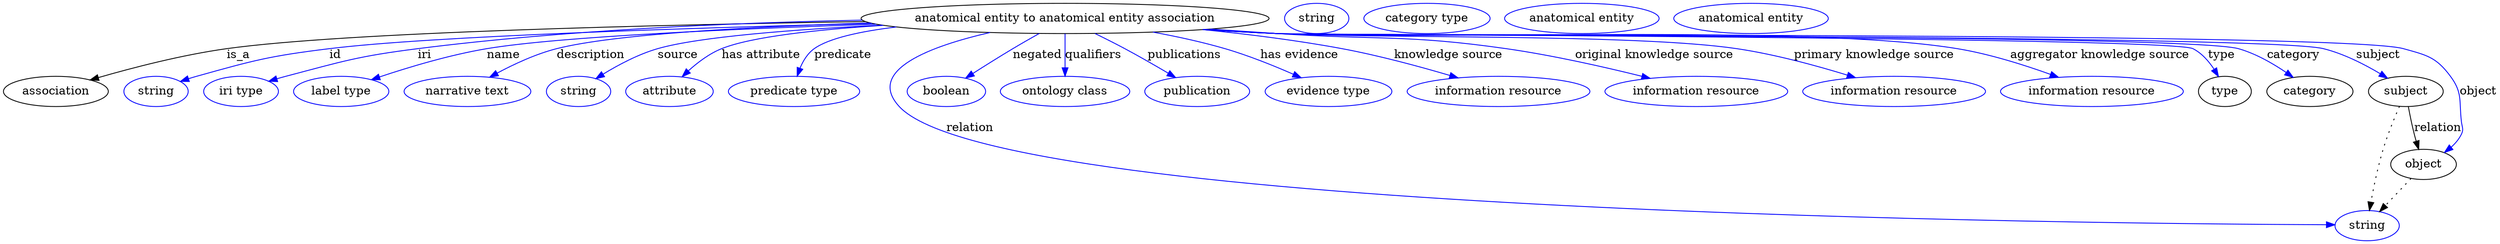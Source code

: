 digraph {
	graph [bb="0,0,2427,283"];
	node [label="\N"];
	"anatomical entity to anatomical entity association"	[height=0.5,
		label="anatomical entity to anatomical entity association",
		pos="1041,265",
		width=5.1815];
	association	[height=0.5,
		pos="50.046,178",
		width=1.3902];
	"anatomical entity to anatomical entity association" -> association	[label=is_a,
		lp="232.05,221.5",
		pos="e,83.552,191.42 858.39,261.34 654.91,257.46 339.05,248.48 221.05,229 176.6,221.67 127.39,206.5 93.214,194.78"];
	id	[color=blue,
		height=0.5,
		label=string,
		pos="149.05,178",
		width=0.84854];
	"anatomical entity to anatomical entity association" -> id	[color=blue,
		label=id,
		lp="330.55,221.5",
		pos="e,172.49,189.72 864.33,259.19 686.65,253.66 425.13,243.46 325.05,229 263.49,220.11 248.09,215.56 189.05,196 186.66,195.21 184.23,\
194.34 181.79,193.42",
		style=solid];
	iri	[color=blue,
		height=0.5,
		label="iri type",
		pos="234.05,178",
		width=1.011];
	"anatomical entity to anatomical entity association" -> iri	[color=blue,
		label=iri,
		lp="416.55,221.5",
		pos="e,262.1,189.9 855.43,263.1 729.2,260.2 558.76,251.78 410.05,229 351.12,219.97 336.97,213.69 280.05,196 277.3,195.15 274.48,194.22 \
271.65,193.26",
		style=solid];
	name	[color=blue,
		height=0.5,
		label="label type",
		pos="334.05,178",
		width=1.2638];
	"anatomical entity to anatomical entity association" -> name	[color=blue,
		label=name,
		lp="495.55,221.5",
		pos="e,363.6,191.75 868.04,258.26 731.2,252.78 551.65,243.23 480.05,229 442.74,221.59 401.92,207.02 372.95,195.52",
		style=solid];
	description	[color=blue,
		height=0.5,
		label="narrative text",
		pos="455.05,178",
		width=1.6068];
	"anatomical entity to anatomical entity association" -> description	[color=blue,
		label=description,
		lp="580.55,221.5",
		pos="e,478.1,194.63 864.78,259.03 748.52,254.3 607.47,245.38 550.05,229 527.76,222.64 504.72,210.67 486.9,200.03",
		style=solid];
	source	[color=blue,
		height=0.5,
		label=string,
		pos="561.05,178",
		width=0.84854];
	"anatomical entity to anatomical entity association" -> source	[color=blue,
		label=source,
		lp="665.05,221.5",
		pos="e,579.05,192.65 876.23,256.53 788.01,251.11 689.06,242.35 647.05,229 625.66,222.21 603.83,209.43 587.51,198.49",
		style=solid];
	"has attribute"	[color=blue,
		height=0.5,
		label=attribute,
		pos="650.05,178",
		width=1.1193];
	"anatomical entity to anatomical entity association" -> "has attribute"	[color=blue,
		label="has attribute",
		lp="743.55,221.5",
		pos="e,664.12,194.97 880.48,255.79 812.08,250.5 740.98,242.08 710.05,229 695.57,222.88 681.91,212.06 671.29,202.04",
		style=solid];
	predicate	[color=blue,
		height=0.5,
		label="predicate type",
		pos="769.05,178",
		width=1.679];
	"anatomical entity to anatomical entity association" -> predicate	[color=blue,
		label=predicate,
		lp="818.05,221.5",
		pos="e,772.81,196.07 890.26,254.4 848.37,249.2 809.76,241.23 793.05,229 785.25,223.3 779.88,214.39 776.23,205.67",
		style=solid];
	relation	[color=blue,
		height=0.5,
		label=string,
		pos="2297,18",
		width=0.84854];
	"anatomical entity to anatomical entity association" -> relation	[color=blue,
		label=relation,
		lp="963.05,134.5",
		pos="e,2266.4,19.632 974.06,248.2 913.68,230.93 839.56,200.28 876.05,160 971.32,54.802 2033.2,24.984 2256.1,19.864",
		style=solid];
	negated	[color=blue,
		height=0.5,
		label=boolean,
		pos="923.05,178",
		width=1.0652];
	"anatomical entity to anatomical entity association" -> negated	[color=blue,
		label=negated,
		lp="1011.5,221.5",
		pos="e,943.07,193.42 1017.5,247 998.38,233.27 971.49,213.89 951.28,199.34",
		style=solid];
	qualifiers	[color=blue,
		height=0.5,
		label="ontology class",
		pos="1041,178",
		width=1.7151];
	"anatomical entity to anatomical entity association" -> qualifiers	[color=blue,
		label=qualifiers,
		lp="1066.5,221.5",
		pos="e,1041,196.18 1041,246.8 1041,235.16 1041,219.55 1041,206.24",
		style=solid];
	publications	[color=blue,
		height=0.5,
		label=publication,
		pos="1171,178",
		width=1.3902];
	"anatomical entity to anatomical entity association" -> publications	[color=blue,
		label=publications,
		lp="1152.5,221.5",
		pos="e,1148.5,194.22 1068,247.02 1076.9,241.34 1086.9,234.93 1096,229 1110.6,219.54 1126.6,208.91 1140,199.89",
		style=solid];
	"has evidence"	[color=blue,
		height=0.5,
		label="evidence type",
		pos="1299,178",
		width=1.661];
	"anatomical entity to anatomical entity association" -> "has evidence"	[color=blue,
		label="has evidence",
		lp="1262,221.5",
		pos="e,1270.5,193.98 1119.6,248.63 1142.6,243.31 1167.5,236.72 1190,229 1214.5,220.62 1240.8,208.63 1261.5,198.49",
		style=solid];
	"knowledge source"	[color=blue,
		height=0.5,
		label="information resource",
		pos="1462,178",
		width=2.3651];
	"anatomical entity to anatomical entity association" -> "knowledge source"	[color=blue,
		label="knowledge source",
		lp="1404.5,221.5",
		pos="e,1420.9,193.88 1165.4,251.55 1208.7,246.09 1257.2,238.68 1301,229 1338.4,220.74 1379.7,207.86 1411,197.24",
		style=solid];
	"original knowledge source"	[color=blue,
		height=0.5,
		label="information resource",
		pos="1650,178",
		width=2.3651];
	"anatomical entity to anatomical entity association" -> "original knowledge source"	[color=blue,
		label="original knowledge source",
		lp="1600.5,221.5",
		pos="e,1604.4,193.29 1173.7,252.32 1194.6,250.52 1215.9,248.7 1236,247 1334.7,238.7 1360.4,245.54 1458,229 1504.7,221.1 1556.5,207.3 \
1594.5,196.2",
		style=solid];
	"primary knowledge source"	[color=blue,
		height=0.5,
		label="information resource",
		pos="1838,178",
		width=2.3651];
	"anatomical entity to anatomical entity association" -> "primary knowledge source"	[color=blue,
		label="primary knowledge source",
		lp="1809,221.5",
		pos="e,1799.4,194.13 1169.7,251.93 1191.8,250.1 1214.6,248.37 1236,247 1431.8,234.48 1483.7,262.37 1677,229 1715.9,222.3 1758.4,208.83 \
1789.9,197.55",
		style=solid];
	"aggregator knowledge source"	[color=blue,
		height=0.5,
		label="information resource",
		pos="2026,178",
		width=2.3651];
	"anatomical entity to anatomical entity association" -> "aggregator knowledge source"	[color=blue,
		label="aggregator knowledge source",
		lp="2022,221.5",
		pos="e,1992.1,194.55 1168.2,251.82 1190.7,249.97 1214.1,248.26 1236,247 1380.3,238.72 1744,255.63 1886,229 1919.5,222.72 1955.7,209.64 \
1982.9,198.42",
		style=solid];
	type	[height=0.5,
		pos="2156,178",
		width=0.75];
	"anatomical entity to anatomical entity association" -> type	[color=blue,
		label=type,
		lp="2141,221.5",
		pos="e,2145.4,194.87 1167.6,251.74 1190.4,249.88 1213.9,248.19 1236,247 1284.3,244.4 2061.6,247.96 2106,229 2119.1,223.45 2130.5,212.77 \
2139.1,202.7",
		style=solid];
	category	[height=0.5,
		pos="2242,178",
		width=1.1374];
	"anatomical entity to anatomical entity association" -> category	[color=blue,
		label=category,
		lp="2215.5,221.5",
		pos="e,2223.1,194.02 1167.4,251.74 1190.2,249.88 1213.8,248.18 1236,247 1338.3,241.55 2058.6,256.86 2157,229 2177.9,223.1 2198.9,210.82 \
2214.8,199.9",
		style=solid];
	subject	[height=0.5,
		pos="2337,178",
		width=0.99297];
	"anatomical entity to anatomical entity association" -> subject	[color=blue,
		label=subject,
		lp="2299.5,221.5",
		pos="e,2317.3,193.09 1167.1,251.73 1190,249.86 1213.7,248.17 1236,247 1347.8,241.14 2134.7,257.05 2243,229 2266.5,222.92 2290.6,209.95 \
2308.5,198.74",
		style=solid];
	object	[height=0.5,
		pos="2357,91",
		width=0.9027];
	"anatomical entity to anatomical entity association" -> object	[color=blue,
		label=object,
		lp="2410,178",
		pos="e,2376.8,105.43 1167.1,251.7 1190,249.84 1213.7,248.16 1236,247 1296.4,243.88 2264.7,244.72 2323,229 2352.1,221.18 2364.1,220.1 \
2382,196 2396.7,176.28 2391.4,166.44 2394,142 2394.8,135.37 2396.7,133.12 2394,127 2391.8,121.72 2388.3,116.87 2384.3,112.56",
		style=solid];
	association_type	[color=blue,
		height=0.5,
		label=string,
		pos="1276,265",
		width=0.84854];
	association_category	[color=blue,
		height=0.5,
		label="category type",
		pos="1383,265",
		width=1.6249];
	subject -> relation	[pos="e,2300.2,36.027 2331.3,160.08 2326.9,146.39 2320.6,126.58 2316,109 2310.6,88.036 2305.6,64.025 2302.1,46.079",
		style=dotted];
	subject -> object	[label=relation,
		lp="2369,134.5",
		pos="e,2353.1,108.89 2341.1,159.8 2343.8,148.09 2347.6,132.34 2350.7,118.97"];
	"anatomical entity to anatomical entity association_subject"	[color=blue,
		height=0.5,
		label="anatomical entity",
		pos="1532,265",
		width=2.004];
	object -> relation	[pos="e,2310.3,34.713 2343.7,74.243 2335.9,64.959 2325.8,53.033 2317,42.64",
		style=dotted];
	"anatomical entity to anatomical entity association_object"	[color=blue,
		height=0.5,
		label="anatomical entity",
		pos="1694,265",
		width=2.004];
}
